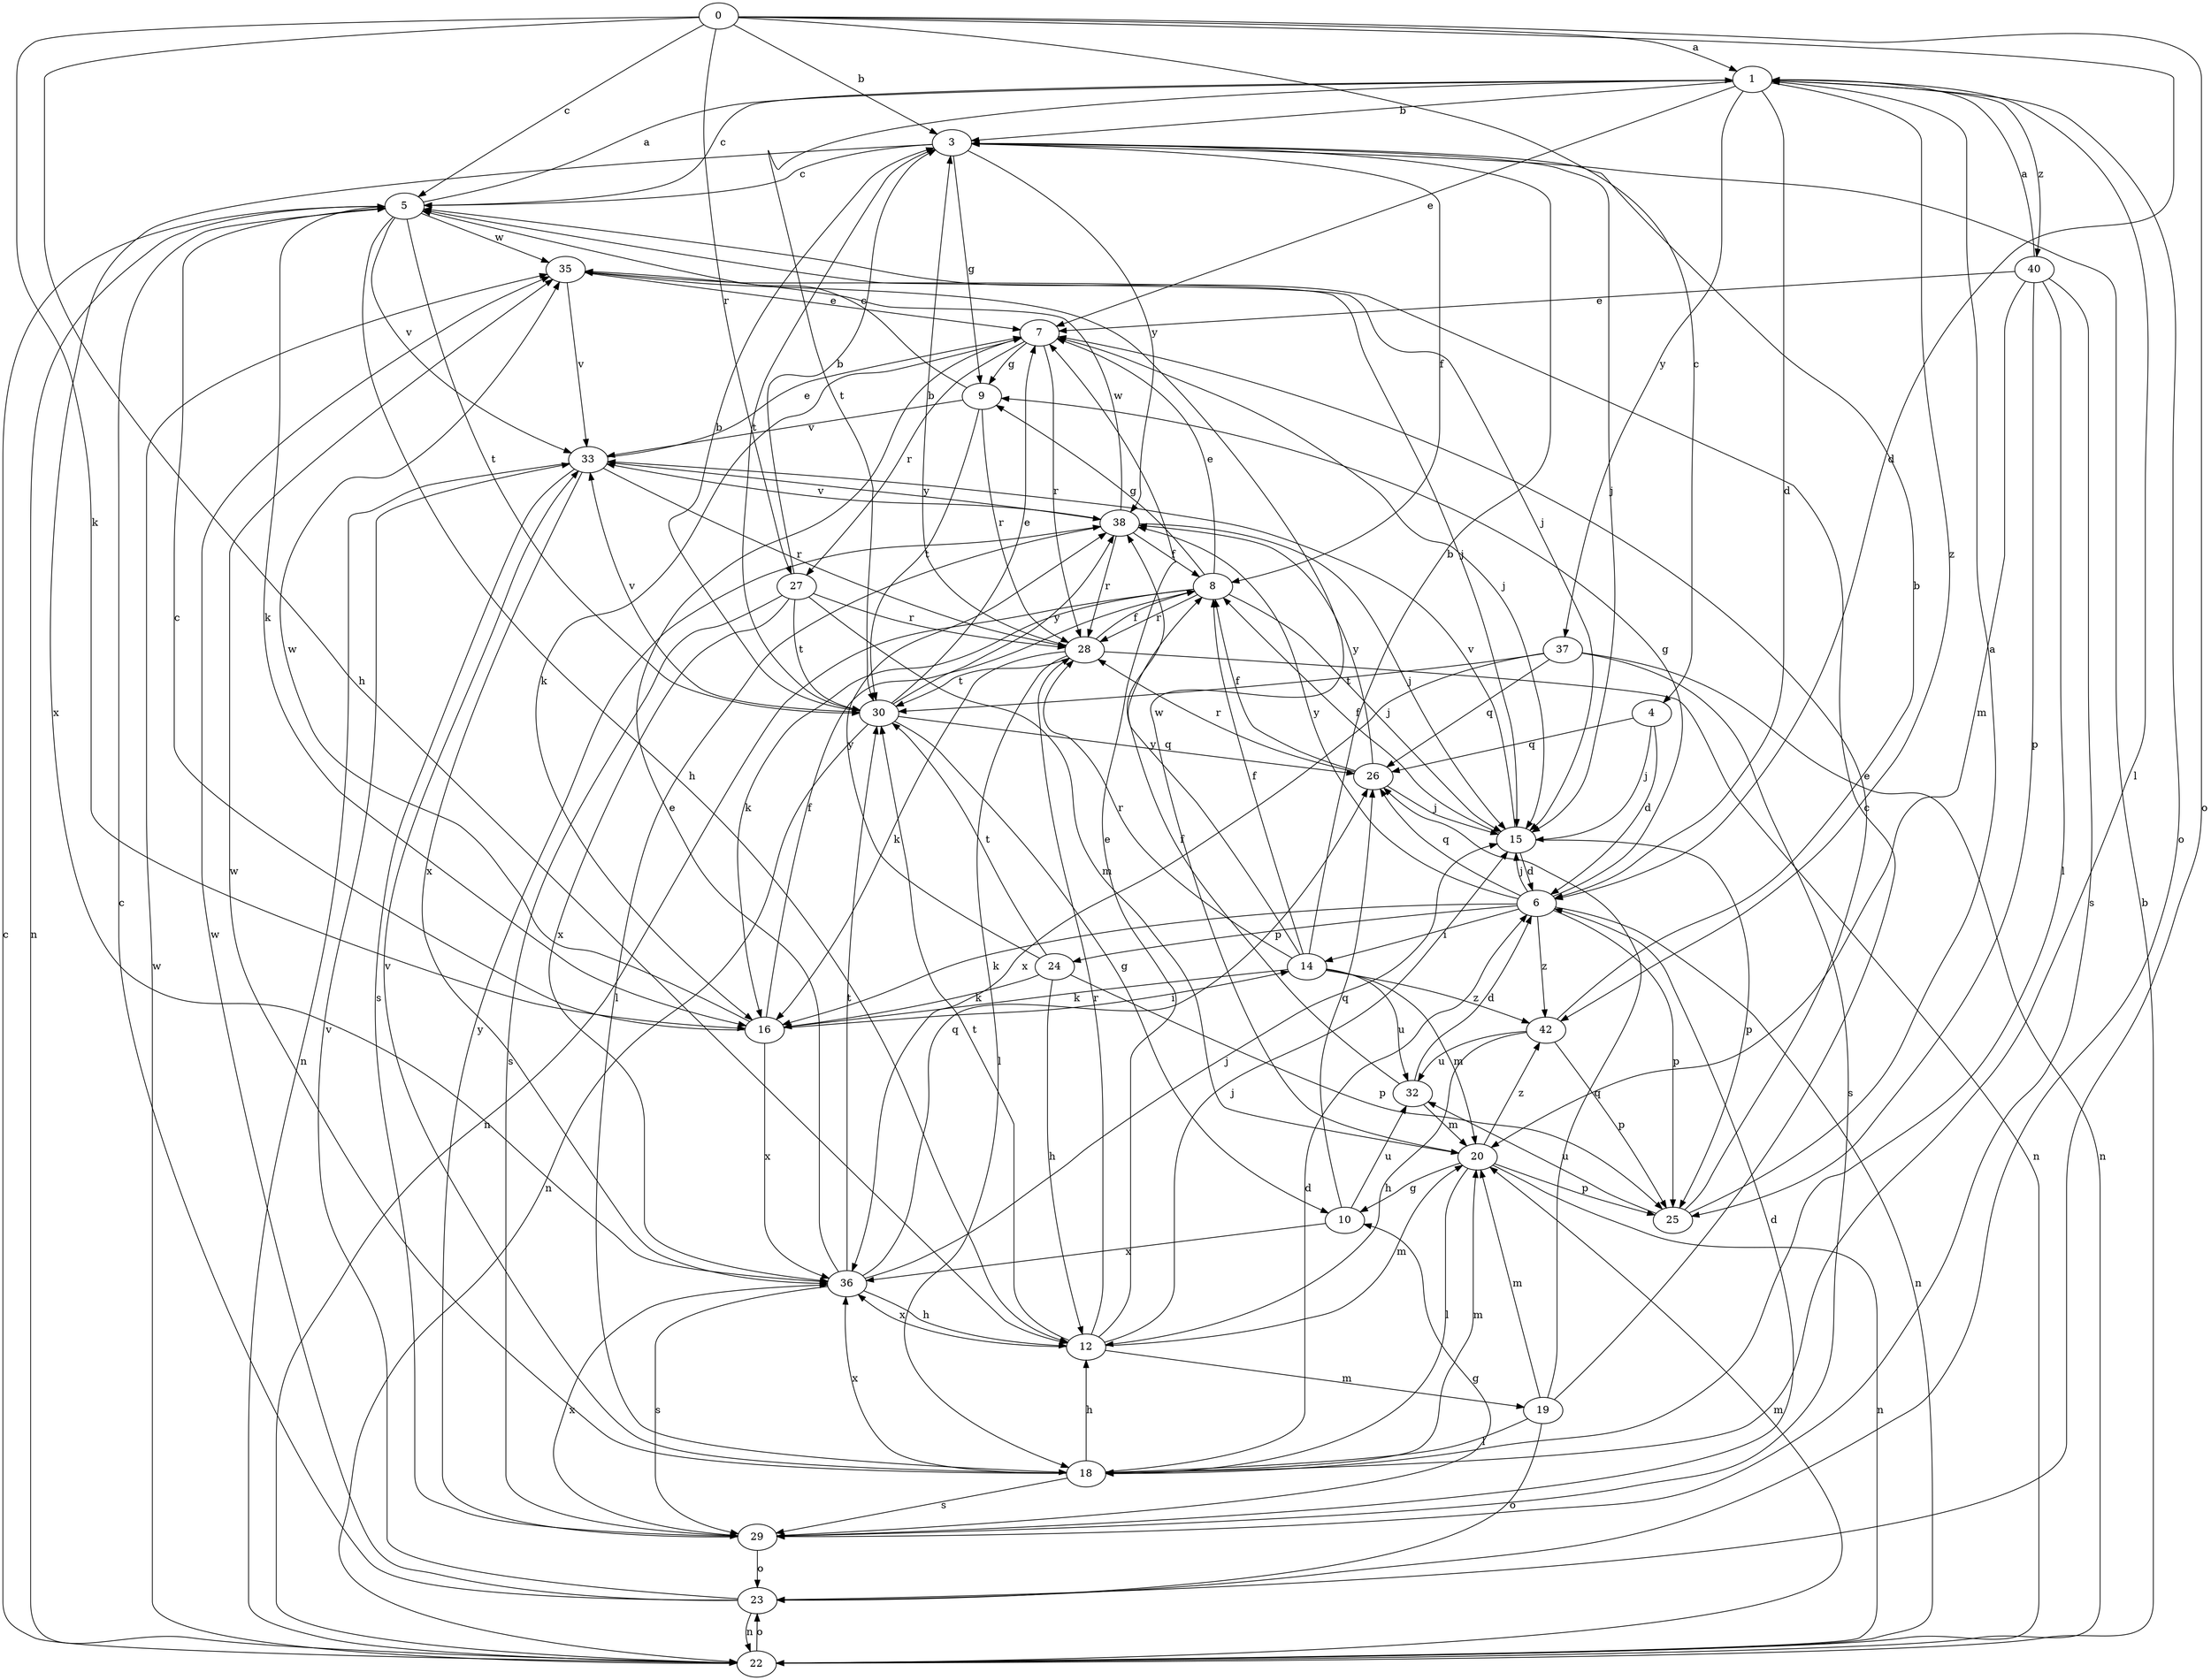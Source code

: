 strict digraph  {
0;
1;
3;
4;
5;
6;
7;
8;
9;
10;
12;
14;
15;
16;
18;
19;
20;
22;
23;
24;
25;
26;
27;
28;
29;
30;
32;
33;
35;
36;
37;
38;
40;
42;
0 -> 1  [label=a];
0 -> 3  [label=b];
0 -> 4  [label=c];
0 -> 5  [label=c];
0 -> 6  [label=d];
0 -> 12  [label=h];
0 -> 16  [label=k];
0 -> 23  [label=o];
0 -> 27  [label=r];
1 -> 3  [label=b];
1 -> 5  [label=c];
1 -> 6  [label=d];
1 -> 7  [label=e];
1 -> 18  [label=l];
1 -> 23  [label=o];
1 -> 30  [label=t];
1 -> 37  [label=y];
1 -> 40  [label=z];
1 -> 42  [label=z];
3 -> 5  [label=c];
3 -> 8  [label=f];
3 -> 9  [label=g];
3 -> 15  [label=j];
3 -> 30  [label=t];
3 -> 36  [label=x];
3 -> 38  [label=y];
4 -> 6  [label=d];
4 -> 15  [label=j];
4 -> 26  [label=q];
5 -> 1  [label=a];
5 -> 12  [label=h];
5 -> 15  [label=j];
5 -> 16  [label=k];
5 -> 22  [label=n];
5 -> 30  [label=t];
5 -> 33  [label=v];
5 -> 35  [label=w];
6 -> 9  [label=g];
6 -> 14  [label=i];
6 -> 15  [label=j];
6 -> 16  [label=k];
6 -> 22  [label=n];
6 -> 24  [label=p];
6 -> 25  [label=p];
6 -> 26  [label=q];
6 -> 38  [label=y];
6 -> 42  [label=z];
7 -> 9  [label=g];
7 -> 15  [label=j];
7 -> 16  [label=k];
7 -> 27  [label=r];
7 -> 28  [label=r];
8 -> 7  [label=e];
8 -> 9  [label=g];
8 -> 15  [label=j];
8 -> 16  [label=k];
8 -> 22  [label=n];
8 -> 28  [label=r];
9 -> 5  [label=c];
9 -> 28  [label=r];
9 -> 30  [label=t];
9 -> 33  [label=v];
10 -> 26  [label=q];
10 -> 32  [label=u];
10 -> 36  [label=x];
12 -> 7  [label=e];
12 -> 15  [label=j];
12 -> 19  [label=m];
12 -> 20  [label=m];
12 -> 28  [label=r];
12 -> 30  [label=t];
12 -> 36  [label=x];
14 -> 3  [label=b];
14 -> 8  [label=f];
14 -> 16  [label=k];
14 -> 20  [label=m];
14 -> 28  [label=r];
14 -> 32  [label=u];
14 -> 38  [label=y];
14 -> 42  [label=z];
15 -> 6  [label=d];
15 -> 8  [label=f];
15 -> 25  [label=p];
15 -> 33  [label=v];
16 -> 5  [label=c];
16 -> 8  [label=f];
16 -> 14  [label=i];
16 -> 35  [label=w];
16 -> 36  [label=x];
18 -> 6  [label=d];
18 -> 12  [label=h];
18 -> 20  [label=m];
18 -> 29  [label=s];
18 -> 33  [label=v];
18 -> 35  [label=w];
18 -> 36  [label=x];
19 -> 5  [label=c];
19 -> 18  [label=l];
19 -> 20  [label=m];
19 -> 23  [label=o];
19 -> 26  [label=q];
20 -> 10  [label=g];
20 -> 18  [label=l];
20 -> 22  [label=n];
20 -> 25  [label=p];
20 -> 35  [label=w];
20 -> 42  [label=z];
22 -> 3  [label=b];
22 -> 5  [label=c];
22 -> 20  [label=m];
22 -> 23  [label=o];
22 -> 35  [label=w];
23 -> 5  [label=c];
23 -> 22  [label=n];
23 -> 33  [label=v];
23 -> 35  [label=w];
24 -> 12  [label=h];
24 -> 16  [label=k];
24 -> 25  [label=p];
24 -> 30  [label=t];
24 -> 38  [label=y];
25 -> 1  [label=a];
25 -> 7  [label=e];
25 -> 32  [label=u];
26 -> 8  [label=f];
26 -> 15  [label=j];
26 -> 28  [label=r];
26 -> 38  [label=y];
27 -> 3  [label=b];
27 -> 20  [label=m];
27 -> 28  [label=r];
27 -> 29  [label=s];
27 -> 30  [label=t];
27 -> 36  [label=x];
28 -> 3  [label=b];
28 -> 8  [label=f];
28 -> 16  [label=k];
28 -> 18  [label=l];
28 -> 22  [label=n];
28 -> 30  [label=t];
29 -> 6  [label=d];
29 -> 10  [label=g];
29 -> 23  [label=o];
29 -> 36  [label=x];
29 -> 38  [label=y];
30 -> 3  [label=b];
30 -> 7  [label=e];
30 -> 10  [label=g];
30 -> 22  [label=n];
30 -> 26  [label=q];
30 -> 33  [label=v];
30 -> 38  [label=y];
32 -> 6  [label=d];
32 -> 8  [label=f];
32 -> 20  [label=m];
33 -> 7  [label=e];
33 -> 22  [label=n];
33 -> 28  [label=r];
33 -> 29  [label=s];
33 -> 36  [label=x];
33 -> 38  [label=y];
35 -> 7  [label=e];
35 -> 15  [label=j];
35 -> 33  [label=v];
36 -> 7  [label=e];
36 -> 12  [label=h];
36 -> 15  [label=j];
36 -> 26  [label=q];
36 -> 29  [label=s];
36 -> 30  [label=t];
37 -> 22  [label=n];
37 -> 26  [label=q];
37 -> 29  [label=s];
37 -> 30  [label=t];
37 -> 36  [label=x];
38 -> 8  [label=f];
38 -> 15  [label=j];
38 -> 18  [label=l];
38 -> 28  [label=r];
38 -> 33  [label=v];
38 -> 35  [label=w];
40 -> 1  [label=a];
40 -> 7  [label=e];
40 -> 18  [label=l];
40 -> 20  [label=m];
40 -> 25  [label=p];
40 -> 29  [label=s];
42 -> 3  [label=b];
42 -> 12  [label=h];
42 -> 25  [label=p];
42 -> 32  [label=u];
}
